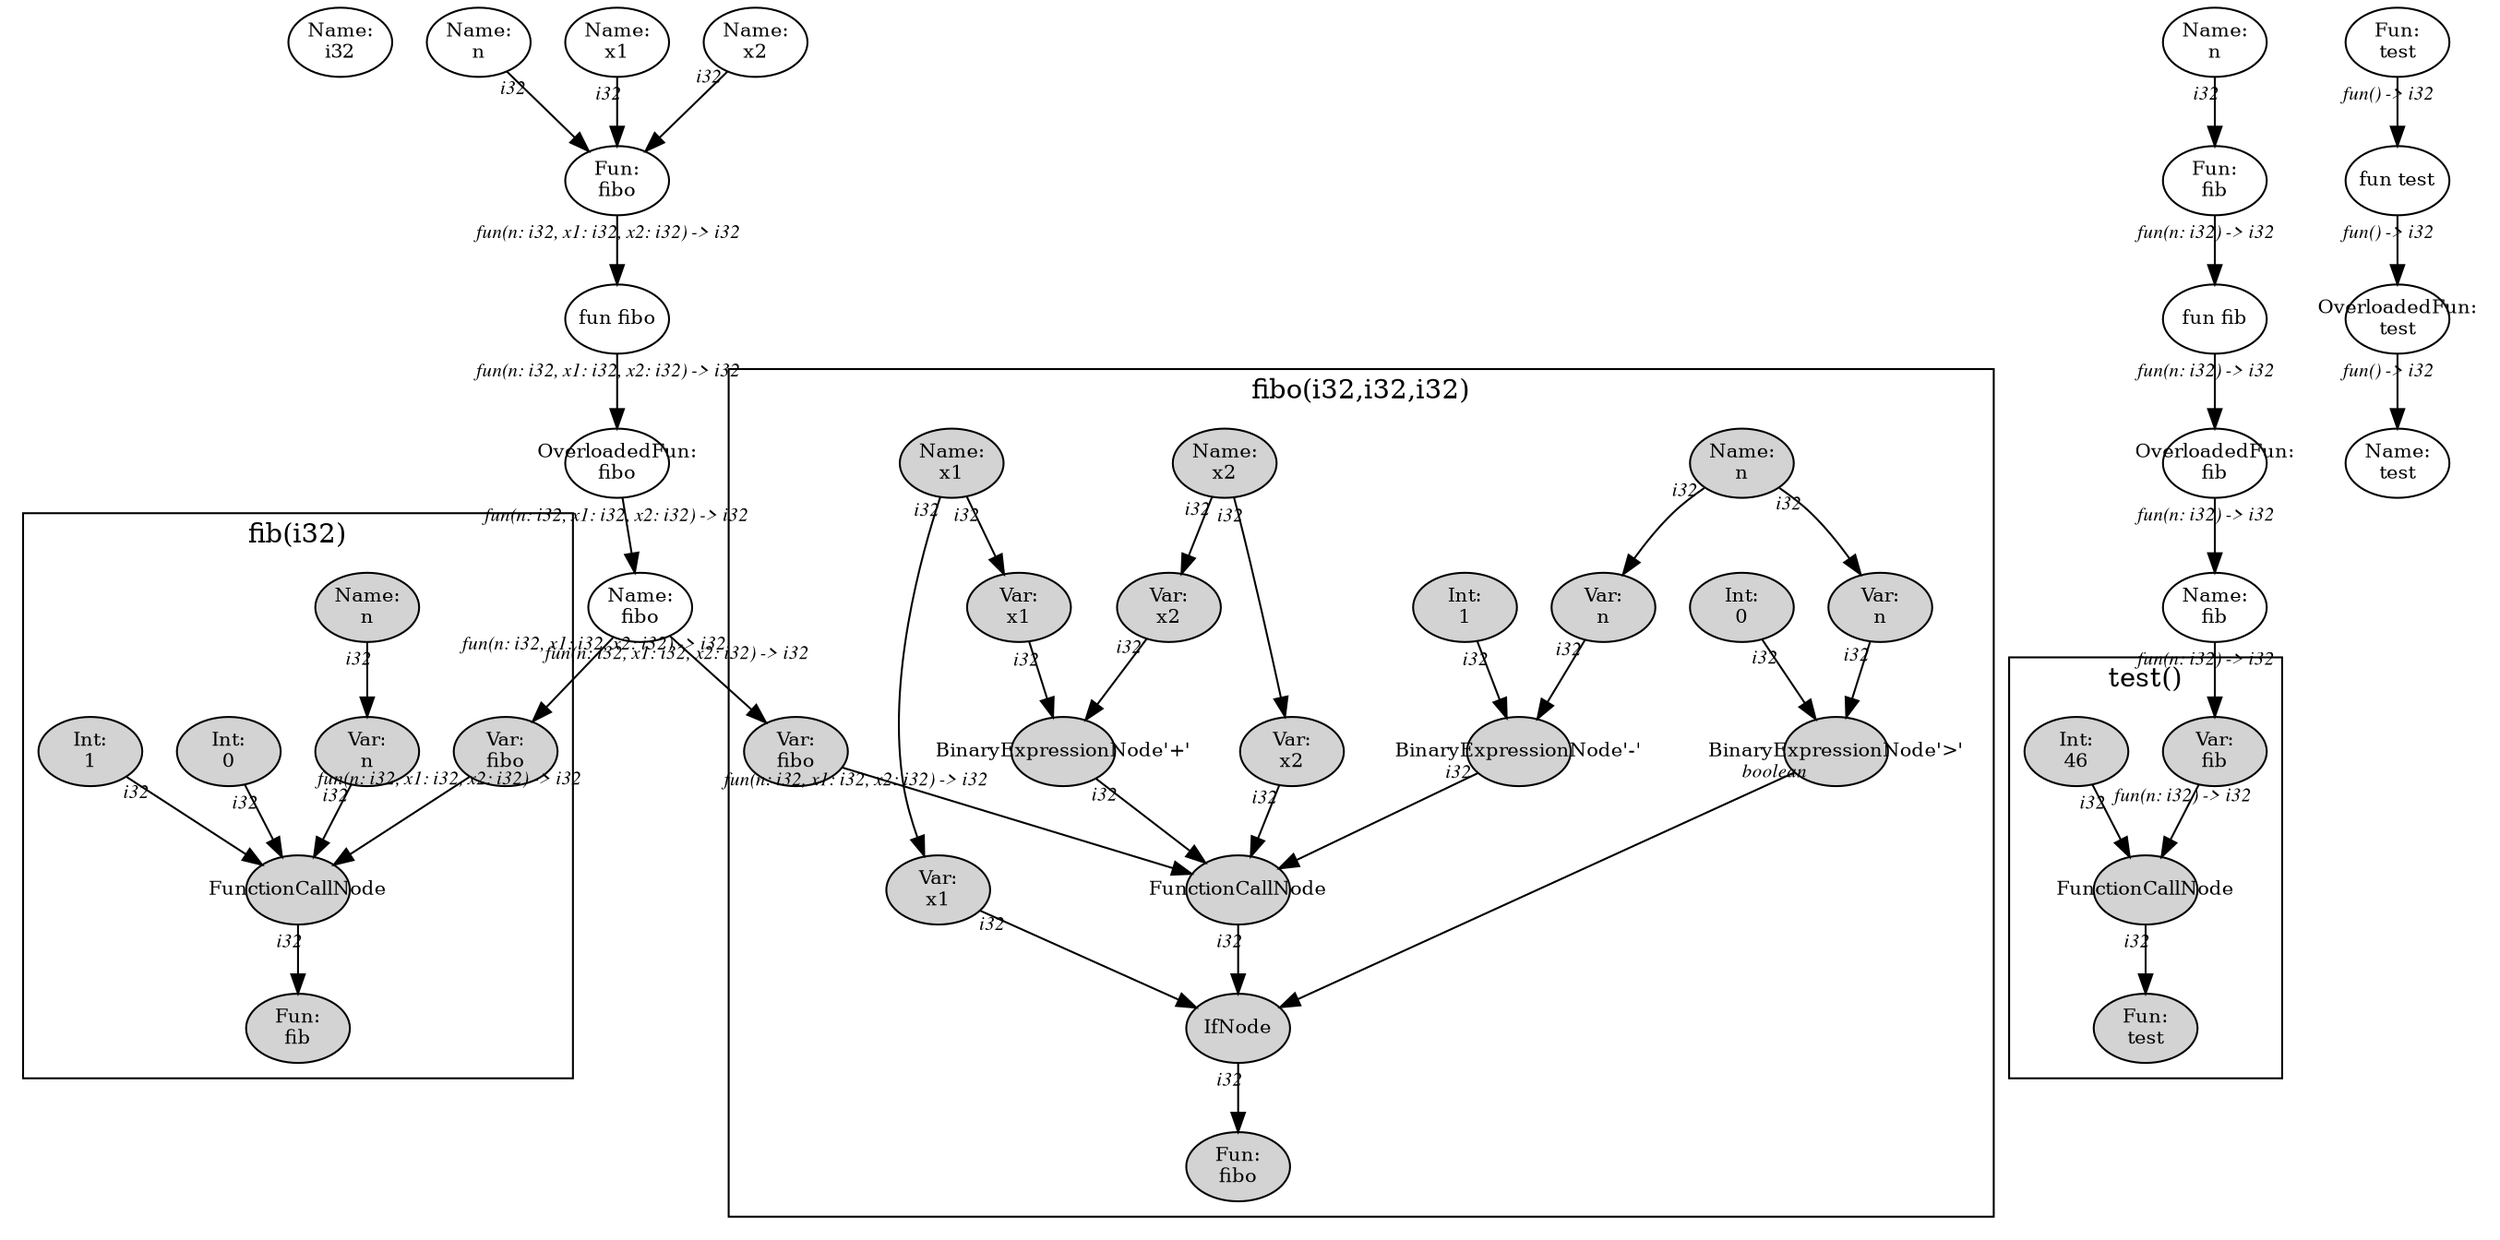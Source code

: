 digraph Document {
  node [fixedsize=shape fontsize=10]
  1 [label="Name:\ni32"];
  2 [label="OverloadedFun:\nfibo"];
  3 [label="fun fibo"];
  4 [label="Fun:\nfibo"];
  5 [label="Name:\nn"];
  6 [label="Name:\nx1"];
  7 [label="Name:\nx2"];
  8 [label="Name:\nfibo"];
  9 [label="OverloadedFun:\nfib"];
  10 [label="fun fib"];
  11 [label="Fun:\nfib"];
  12 [label="Name:\nn"];
  13 [label="Name:\nfib"];
  14 [label="OverloadedFun:\ntest"];
  15 [label="fun test"];
  16 [label="Fun:\ntest"];
  17 [label="Name:\ntest"];
  subgraph cluster0 {
    node [style=filled];
    18 [label="FunctionCallNode"];
    19 [label="Var:\nfib"];
    20 [label="Int:\n46"];
    21 [label="Fun:\ntest"];
    18 -> 21[taillabel="i32" labeldistance="1" fontname="times  italic" fontsize = 10  ];
    19 -> 18[taillabel="fun(n: i32) -> i32" labeldistance="1" fontname="times  italic" fontsize = 10  ];
    20 -> 18[taillabel="i32" labeldistance="1" fontname="times  italic" fontsize = 10  ];
  label = "test()";
}
  subgraph cluster1 {
    node [style=filled];
    22 [label="Name:\nn"];
    23 [label="FunctionCallNode"];
    24 [label="Var:\nfibo"];
    25 [label="Var:\nn"];
    26 [label="Int:\n0"];
    27 [label="Int:\n1"];
    28 [label="Fun:\nfib"];
    22 -> 25[taillabel="i32" labeldistance="1" fontname="times  italic" fontsize = 10  ];
    23 -> 28[taillabel="i32" labeldistance="1" fontname="times  italic" fontsize = 10  ];
    24 -> 23[taillabel="fun(n: i32, x1: i32, x2: i32) -> i32" labeldistance="1" fontname="times  italic" fontsize = 10  ];
    25 -> 23[taillabel="i32" labeldistance="1" fontname="times  italic" fontsize = 10  ];
    26 -> 23[taillabel="i32" labeldistance="1" fontname="times  italic" fontsize = 10  ];
    27 -> 23[taillabel="i32" labeldistance="1" fontname="times  italic" fontsize = 10  ];
  label = "fib(i32)";
}
  subgraph cluster2 {
    node [style=filled];
    29 [label="Name:\nn"];
    30 [label="Name:\nx1"];
    31 [label="Name:\nx2"];
    32 [label="IfNode"];
    33 [label="FunctionCallNode"];
    34 [label="Var:\nfibo"];
    35 [label="BinaryExpressionNode'-'"];
    36 [label="Var:\nn"];
    37 [label="Int:\n1"];
    38 [label="Var:\nx2"];
    39 [label="BinaryExpressionNode'+'"];
    40 [label="Var:\nx1"];
    41 [label="Var:\nx2"];
    42 [label="BinaryExpressionNode'>'"];
    43 [label="Var:\nn"];
    44 [label="Int:\n0"];
    45 [label="Var:\nx1"];
    46 [label="Fun:\nfibo"];
    29 -> 36[taillabel="i32" labeldistance="1" fontname="times  italic" fontsize = 10  ];
    29 -> 43[taillabel="i32" labeldistance="1" fontname="times  italic" fontsize = 10  ];
    30 -> 40[taillabel="i32" labeldistance="1" fontname="times  italic" fontsize = 10  ];
    30 -> 45[taillabel="i32" labeldistance="1" fontname="times  italic" fontsize = 10  ];
    31 -> 38[taillabel="i32" labeldistance="1" fontname="times  italic" fontsize = 10  ];
    31 -> 41[taillabel="i32" labeldistance="1" fontname="times  italic" fontsize = 10  ];
    32 -> 46[taillabel="i32" labeldistance="1" fontname="times  italic" fontsize = 10  ];
    33 -> 32[taillabel="i32" labeldistance="1" fontname="times  italic" fontsize = 10  ];
    34 -> 33[taillabel="fun(n: i32, x1: i32, x2: i32) -> i32" labeldistance="1" fontname="times  italic" fontsize = 10  ];
    35 -> 33[taillabel="i32" labeldistance="1" fontname="times  italic" fontsize = 10  ];
    36 -> 35[taillabel="i32" labeldistance="1" fontname="times  italic" fontsize = 10  ];
    37 -> 35[taillabel="i32" labeldistance="1" fontname="times  italic" fontsize = 10  ];
    38 -> 33[taillabel="i32" labeldistance="1" fontname="times  italic" fontsize = 10  ];
    39 -> 33[taillabel="i32" labeldistance="1" fontname="times  italic" fontsize = 10  ];
    40 -> 39[taillabel="i32" labeldistance="1" fontname="times  italic" fontsize = 10  ];
    41 -> 39[taillabel="i32" labeldistance="1" fontname="times  italic" fontsize = 10  ];
    42 -> 32[taillabel="boolean" labeldistance="1" fontname="times  italic" fontsize = 10  ];
    43 -> 42[taillabel="i32" labeldistance="1" fontname="times  italic" fontsize = 10  ];
    44 -> 42[taillabel="i32" labeldistance="1" fontname="times  italic" fontsize = 10  ];
    45 -> 32[taillabel="i32" labeldistance="1" fontname="times  italic" fontsize = 10  ];
  label = "fibo(i32,i32,i32)";
}
  2 -> 8[taillabel="fun(n: i32, x1: i32, x2: i32) -> i32" labeldistance="1" fontname="times  italic" fontsize = 10  ];
  3 -> 2[taillabel="fun(n: i32, x1: i32, x2: i32) -> i32" labeldistance="1" fontname="times  italic" fontsize = 10  ];
  4 -> 3[taillabel="fun(n: i32, x1: i32, x2: i32) -> i32" labeldistance="1" fontname="times  italic" fontsize = 10  ];
  5 -> 4[taillabel="i32" labeldistance="1" fontname="times  italic" fontsize = 10  ];
  6 -> 4[taillabel="i32" labeldistance="1" fontname="times  italic" fontsize = 10  ];
  7 -> 4[taillabel="i32" labeldistance="1" fontname="times  italic" fontsize = 10  ];
  8 -> 24[taillabel="fun(n: i32, x1: i32, x2: i32) -> i32" labeldistance="1" fontname="times  italic" fontsize = 10  ];
  8 -> 34[taillabel="fun(n: i32, x1: i32, x2: i32) -> i32" labeldistance="1" fontname="times  italic" fontsize = 10  ];
  9 -> 13[taillabel="fun(n: i32) -> i32" labeldistance="1" fontname="times  italic" fontsize = 10  ];
  10 -> 9[taillabel="fun(n: i32) -> i32" labeldistance="1" fontname="times  italic" fontsize = 10  ];
  11 -> 10[taillabel="fun(n: i32) -> i32" labeldistance="1" fontname="times  italic" fontsize = 10  ];
  12 -> 11[taillabel="i32" labeldistance="1" fontname="times  italic" fontsize = 10  ];
  13 -> 19[taillabel="fun(n: i32) -> i32" labeldistance="1" fontname="times  italic" fontsize = 10  ];
  14 -> 17[taillabel="fun() -> i32" labeldistance="1" fontname="times  italic" fontsize = 10  ];
  15 -> 14[taillabel="fun() -> i32" labeldistance="1" fontname="times  italic" fontsize = 10  ];
  16 -> 15[taillabel="fun() -> i32" labeldistance="1" fontname="times  italic" fontsize = 10  ];
  label="";
}
